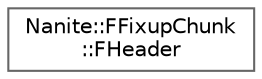 digraph "Graphical Class Hierarchy"
{
 // INTERACTIVE_SVG=YES
 // LATEX_PDF_SIZE
  bgcolor="transparent";
  edge [fontname=Helvetica,fontsize=10,labelfontname=Helvetica,labelfontsize=10];
  node [fontname=Helvetica,fontsize=10,shape=box,height=0.2,width=0.4];
  rankdir="LR";
  Node0 [id="Node000000",label="Nanite::FFixupChunk\l::FHeader",height=0.2,width=0.4,color="grey40", fillcolor="white", style="filled",URL="$d5/df8/structNanite_1_1FFixupChunk_1_1FHeader.html",tooltip=" "];
}
